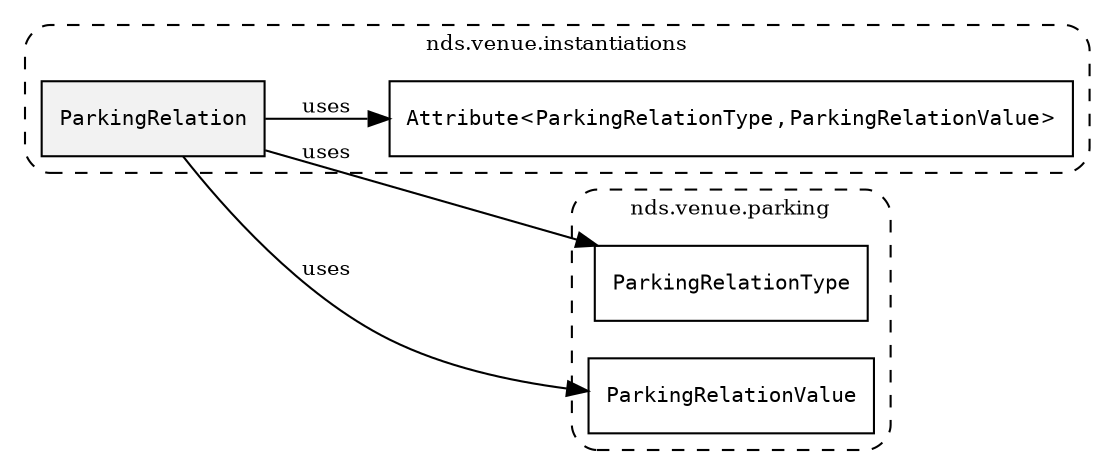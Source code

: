 /**
 * This dot file creates symbol collaboration diagram for ParkingRelation.
 */
digraph ZSERIO
{
    node [shape=box, fontsize=10];
    rankdir="LR";
    fontsize=10;
    tooltip="ParkingRelation collaboration diagram";

    subgraph "cluster_nds.venue.instantiations"
    {
        style="dashed, rounded";
        label="nds.venue.instantiations";
        tooltip="Package nds.venue.instantiations";
        href="../../../content/packages/nds.venue.instantiations.html#Package-nds-venue-instantiations";
        target="_parent";

        "ParkingRelation" [style="filled", fillcolor="#0000000D", target="_parent", label=<<font face="monospace"><table align="center" border="0" cellspacing="0" cellpadding="0"><tr><td href="../../../content/packages/nds.venue.instantiations.html#InstantiateType-ParkingRelation" title="InstantiateType defined in nds.venue.instantiations">ParkingRelation</td></tr></table></font>>];
        "Attribute&lt;ParkingRelationType,ParkingRelationValue&gt;" [target="_parent", label=<<font face="monospace"><table align="center" border="0" cellspacing="0" cellpadding="0"><tr><td href="../../../content/packages/nds.core.attributemap.html#Structure-Attribute" title="Structure defined in nds.core.attributemap">Attribute</td><td>&lt;</td><td><table align="center" border="0" cellspacing="0" cellpadding="0"><tr><td href="../../../content/packages/nds.venue.parking.html#Enum-ParkingRelationType" title="Enum defined in nds.venue.parking">ParkingRelationType</td></tr></table></td><td>,</td><td><table align="center" border="0" cellspacing="0" cellpadding="0"><tr><td href="../../../content/packages/nds.venue.parking.html#Choice-ParkingRelationValue" title="Choice defined in nds.venue.parking">ParkingRelationValue</td></tr></table></td><td>&gt;</td></tr></table></font>>];
    }

    subgraph "cluster_nds.venue.parking"
    {
        style="dashed, rounded";
        label="nds.venue.parking";
        tooltip="Package nds.venue.parking";
        href="../../../content/packages/nds.venue.parking.html#Package-nds-venue-parking";
        target="_parent";

        "ParkingRelationType" [target="_parent", label=<<font face="monospace"><table align="center" border="0" cellspacing="0" cellpadding="0"><tr><td href="../../../content/packages/nds.venue.parking.html#Enum-ParkingRelationType" title="Enum defined in nds.venue.parking">ParkingRelationType</td></tr></table></font>>];
        "ParkingRelationValue" [target="_parent", label=<<font face="monospace"><table align="center" border="0" cellspacing="0" cellpadding="0"><tr><td href="../../../content/packages/nds.venue.parking.html#Choice-ParkingRelationValue" title="Choice defined in nds.venue.parking">ParkingRelationValue</td></tr></table></font>>];
    }

    "ParkingRelation" -> "Attribute&lt;ParkingRelationType,ParkingRelationValue&gt;" [label="uses", fontsize=10];
    "ParkingRelation" -> "ParkingRelationType" [label="uses", fontsize=10];
    "ParkingRelation" -> "ParkingRelationValue" [label="uses", fontsize=10];
}
